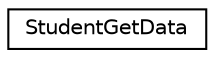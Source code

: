 digraph "Graphical Class Hierarchy"
{
 // LATEX_PDF_SIZE
  edge [fontname="Helvetica",fontsize="10",labelfontname="Helvetica",labelfontsize="10"];
  node [fontname="Helvetica",fontsize="10",shape=record];
  rankdir="LR";
  Node0 [label="StudentGetData",height=0.2,width=0.4,color="black", fillcolor="white", style="filled",URL="$classStudentGetData.html",tooltip="Lớp nhập dữ liệu cho sinh viên."];
}
